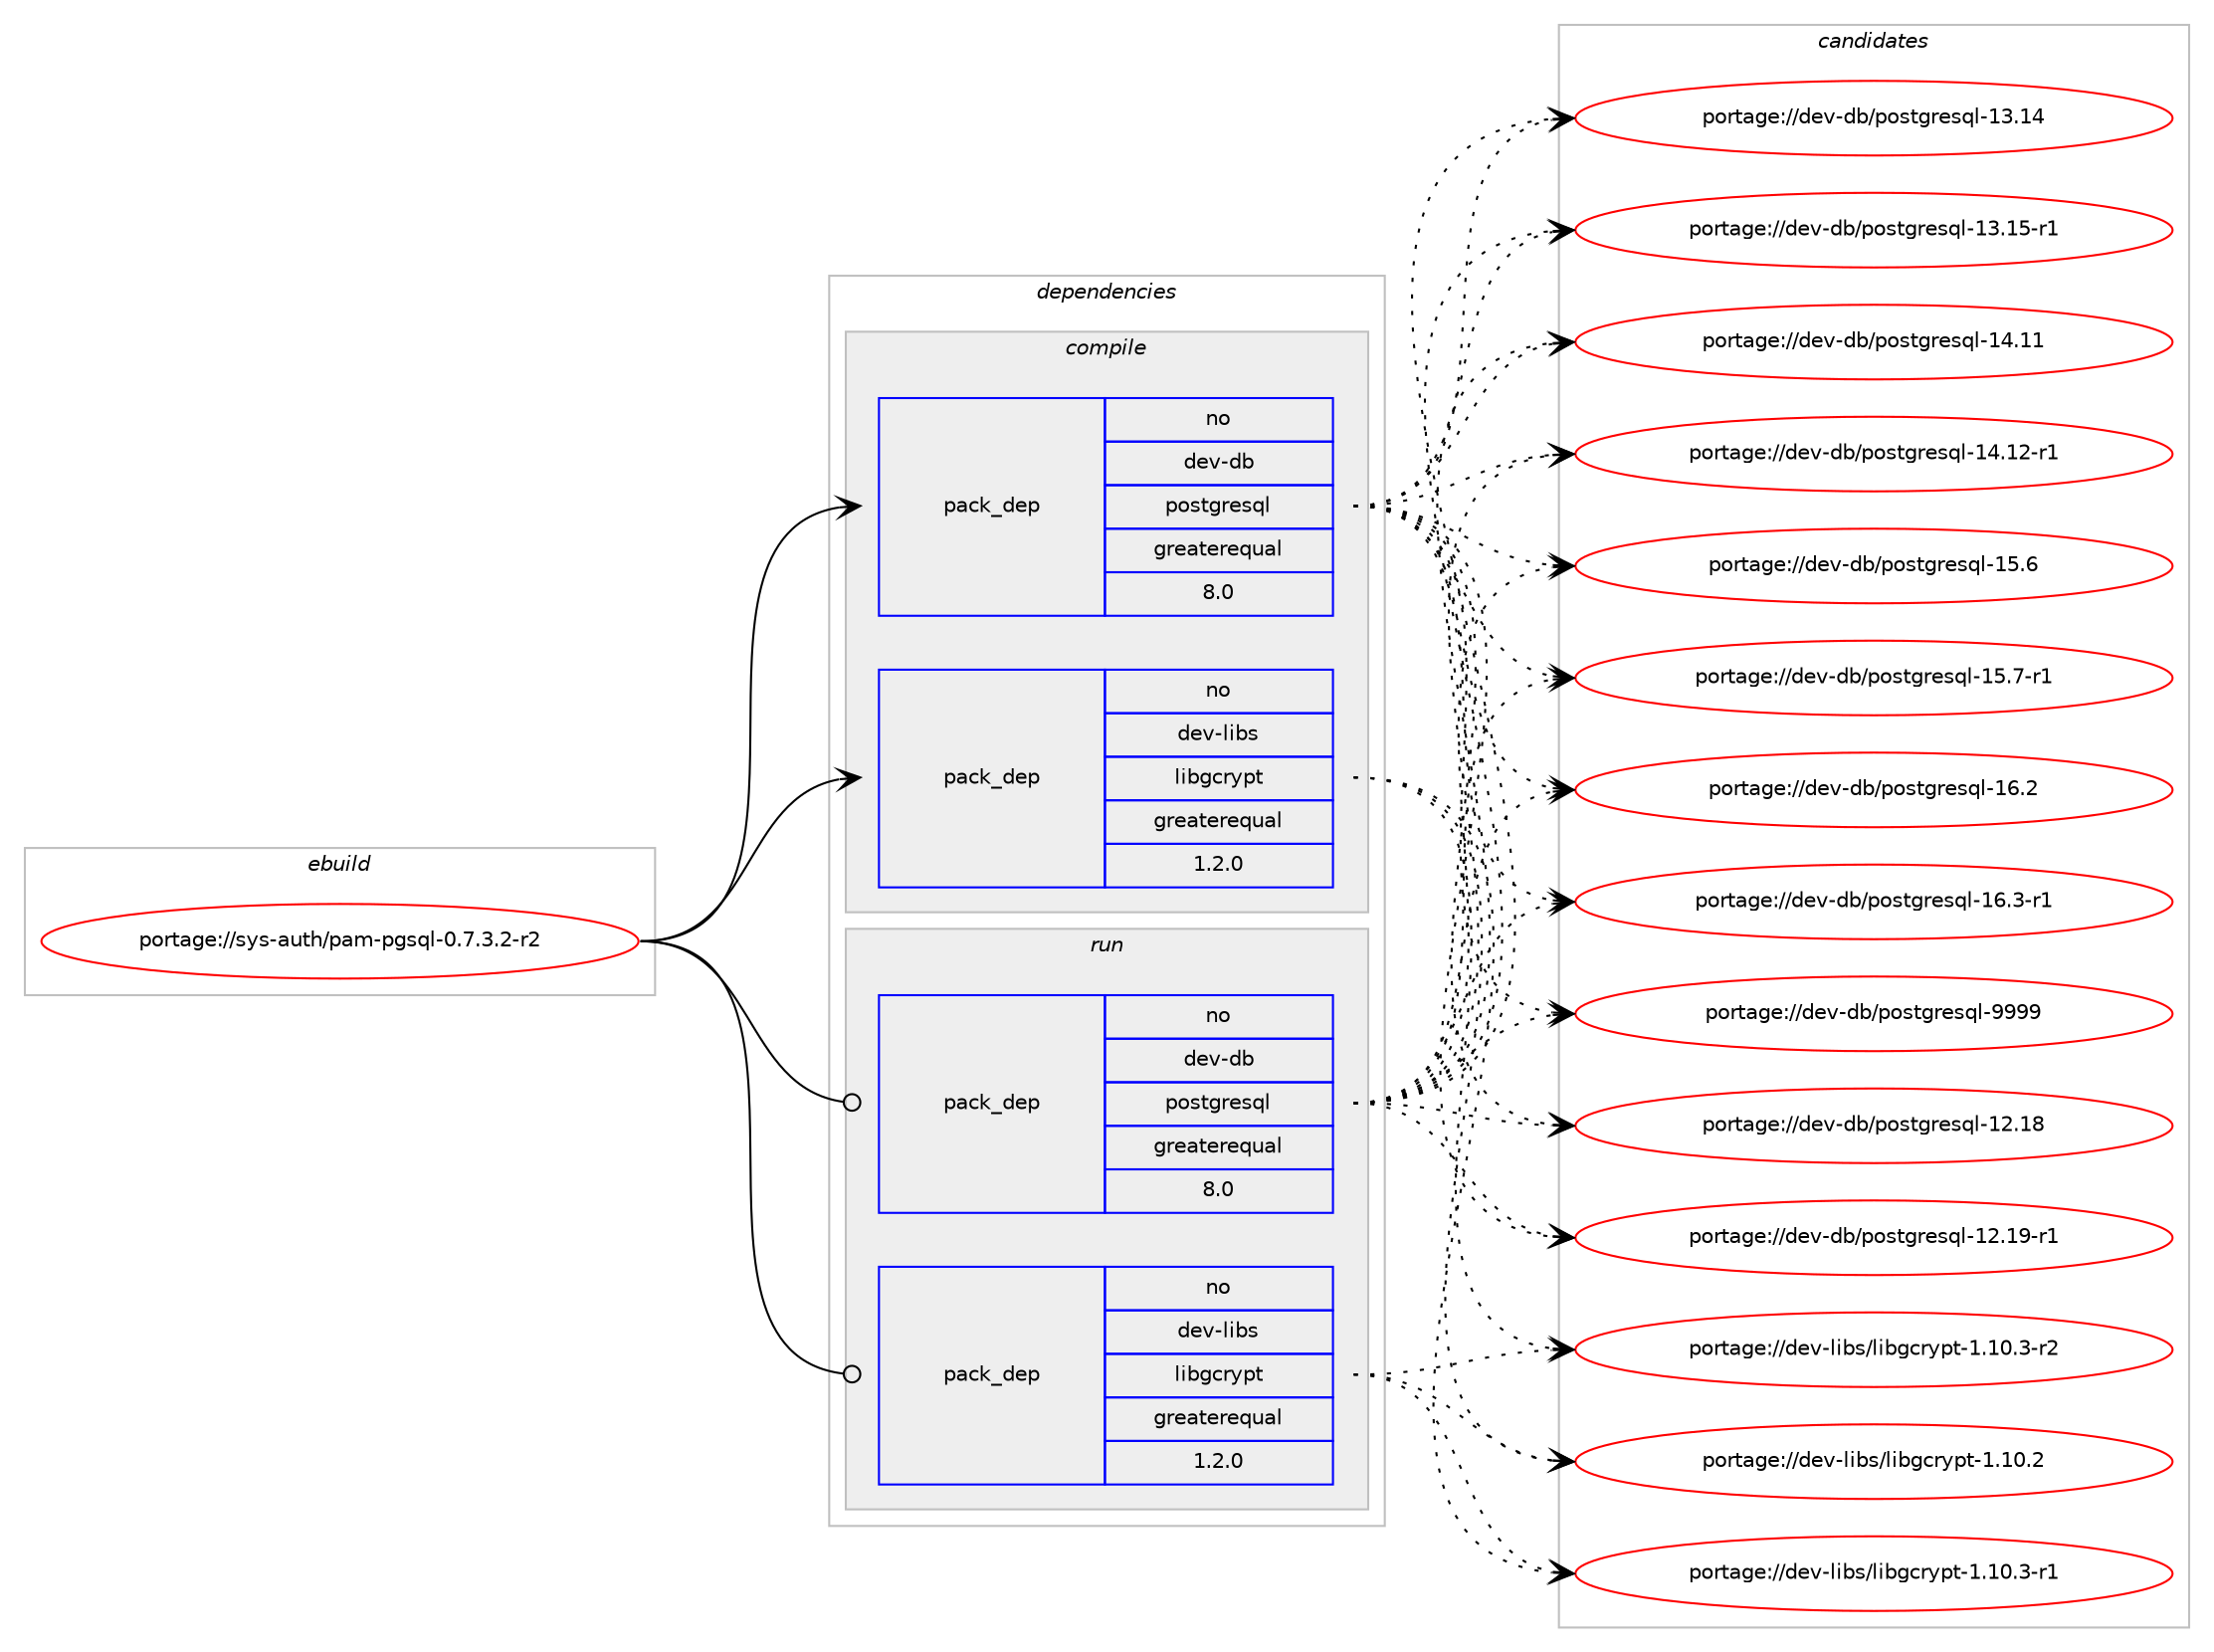 digraph prolog {

# *************
# Graph options
# *************

newrank=true;
concentrate=true;
compound=true;
graph [rankdir=LR,fontname=Helvetica,fontsize=10,ranksep=1.5];#, ranksep=2.5, nodesep=0.2];
edge  [arrowhead=vee];
node  [fontname=Helvetica,fontsize=10];

# **********
# The ebuild
# **********

subgraph cluster_leftcol {
color=gray;
rank=same;
label=<<i>ebuild</i>>;
id [label="portage://sys-auth/pam-pgsql-0.7.3.2-r2", color=red, width=4, href="../sys-auth/pam-pgsql-0.7.3.2-r2.svg"];
}

# ****************
# The dependencies
# ****************

subgraph cluster_midcol {
color=gray;
label=<<i>dependencies</i>>;
subgraph cluster_compile {
fillcolor="#eeeeee";
style=filled;
label=<<i>compile</i>>;
subgraph pack490 {
dependency1618 [label=<<TABLE BORDER="0" CELLBORDER="1" CELLSPACING="0" CELLPADDING="4" WIDTH="220"><TR><TD ROWSPAN="6" CELLPADDING="30">pack_dep</TD></TR><TR><TD WIDTH="110">no</TD></TR><TR><TD>dev-db</TD></TR><TR><TD>postgresql</TD></TR><TR><TD>greaterequal</TD></TR><TR><TD>8.0</TD></TR></TABLE>>, shape=none, color=blue];
}
id:e -> dependency1618:w [weight=20,style="solid",arrowhead="vee"];
subgraph pack491 {
dependency1619 [label=<<TABLE BORDER="0" CELLBORDER="1" CELLSPACING="0" CELLPADDING="4" WIDTH="220"><TR><TD ROWSPAN="6" CELLPADDING="30">pack_dep</TD></TR><TR><TD WIDTH="110">no</TD></TR><TR><TD>dev-libs</TD></TR><TR><TD>libgcrypt</TD></TR><TR><TD>greaterequal</TD></TR><TR><TD>1.2.0</TD></TR></TABLE>>, shape=none, color=blue];
}
id:e -> dependency1619:w [weight=20,style="solid",arrowhead="vee"];
# *** BEGIN UNKNOWN DEPENDENCY TYPE (TODO) ***
# id -> package_dependency(portage://sys-auth/pam-pgsql-0.7.3.2-r2,install,no,sys-libs,pam,none,[,,],[],[])
# *** END UNKNOWN DEPENDENCY TYPE (TODO) ***

# *** BEGIN UNKNOWN DEPENDENCY TYPE (TODO) ***
# id -> package_dependency(portage://sys-auth/pam-pgsql-0.7.3.2-r2,install,no,virtual,libcrypt,none,[,,],any_same_slot,[])
# *** END UNKNOWN DEPENDENCY TYPE (TODO) ***

}
subgraph cluster_compileandrun {
fillcolor="#eeeeee";
style=filled;
label=<<i>compile and run</i>>;
}
subgraph cluster_run {
fillcolor="#eeeeee";
style=filled;
label=<<i>run</i>>;
subgraph pack492 {
dependency1620 [label=<<TABLE BORDER="0" CELLBORDER="1" CELLSPACING="0" CELLPADDING="4" WIDTH="220"><TR><TD ROWSPAN="6" CELLPADDING="30">pack_dep</TD></TR><TR><TD WIDTH="110">no</TD></TR><TR><TD>dev-db</TD></TR><TR><TD>postgresql</TD></TR><TR><TD>greaterequal</TD></TR><TR><TD>8.0</TD></TR></TABLE>>, shape=none, color=blue];
}
id:e -> dependency1620:w [weight=20,style="solid",arrowhead="odot"];
subgraph pack493 {
dependency1621 [label=<<TABLE BORDER="0" CELLBORDER="1" CELLSPACING="0" CELLPADDING="4" WIDTH="220"><TR><TD ROWSPAN="6" CELLPADDING="30">pack_dep</TD></TR><TR><TD WIDTH="110">no</TD></TR><TR><TD>dev-libs</TD></TR><TR><TD>libgcrypt</TD></TR><TR><TD>greaterequal</TD></TR><TR><TD>1.2.0</TD></TR></TABLE>>, shape=none, color=blue];
}
id:e -> dependency1621:w [weight=20,style="solid",arrowhead="odot"];
# *** BEGIN UNKNOWN DEPENDENCY TYPE (TODO) ***
# id -> package_dependency(portage://sys-auth/pam-pgsql-0.7.3.2-r2,run,no,sys-libs,pam,none,[,,],[],[])
# *** END UNKNOWN DEPENDENCY TYPE (TODO) ***

# *** BEGIN UNKNOWN DEPENDENCY TYPE (TODO) ***
# id -> package_dependency(portage://sys-auth/pam-pgsql-0.7.3.2-r2,run,no,virtual,libcrypt,none,[,,],any_same_slot,[])
# *** END UNKNOWN DEPENDENCY TYPE (TODO) ***

}
}

# **************
# The candidates
# **************

subgraph cluster_choices {
rank=same;
color=gray;
label=<<i>candidates</i>>;

subgraph choice490 {
color=black;
nodesep=1;
choice100101118451009847112111115116103114101115113108454950464956 [label="portage://dev-db/postgresql-12.18", color=red, width=4,href="../dev-db/postgresql-12.18.svg"];
choice1001011184510098471121111151161031141011151131084549504649574511449 [label="portage://dev-db/postgresql-12.19-r1", color=red, width=4,href="../dev-db/postgresql-12.19-r1.svg"];
choice100101118451009847112111115116103114101115113108454951464952 [label="portage://dev-db/postgresql-13.14", color=red, width=4,href="../dev-db/postgresql-13.14.svg"];
choice1001011184510098471121111151161031141011151131084549514649534511449 [label="portage://dev-db/postgresql-13.15-r1", color=red, width=4,href="../dev-db/postgresql-13.15-r1.svg"];
choice100101118451009847112111115116103114101115113108454952464949 [label="portage://dev-db/postgresql-14.11", color=red, width=4,href="../dev-db/postgresql-14.11.svg"];
choice1001011184510098471121111151161031141011151131084549524649504511449 [label="portage://dev-db/postgresql-14.12-r1", color=red, width=4,href="../dev-db/postgresql-14.12-r1.svg"];
choice1001011184510098471121111151161031141011151131084549534654 [label="portage://dev-db/postgresql-15.6", color=red, width=4,href="../dev-db/postgresql-15.6.svg"];
choice10010111845100984711211111511610311410111511310845495346554511449 [label="portage://dev-db/postgresql-15.7-r1", color=red, width=4,href="../dev-db/postgresql-15.7-r1.svg"];
choice1001011184510098471121111151161031141011151131084549544650 [label="portage://dev-db/postgresql-16.2", color=red, width=4,href="../dev-db/postgresql-16.2.svg"];
choice10010111845100984711211111511610311410111511310845495446514511449 [label="portage://dev-db/postgresql-16.3-r1", color=red, width=4,href="../dev-db/postgresql-16.3-r1.svg"];
choice1001011184510098471121111151161031141011151131084557575757 [label="portage://dev-db/postgresql-9999", color=red, width=4,href="../dev-db/postgresql-9999.svg"];
dependency1618:e -> choice100101118451009847112111115116103114101115113108454950464956:w [style=dotted,weight="100"];
dependency1618:e -> choice1001011184510098471121111151161031141011151131084549504649574511449:w [style=dotted,weight="100"];
dependency1618:e -> choice100101118451009847112111115116103114101115113108454951464952:w [style=dotted,weight="100"];
dependency1618:e -> choice1001011184510098471121111151161031141011151131084549514649534511449:w [style=dotted,weight="100"];
dependency1618:e -> choice100101118451009847112111115116103114101115113108454952464949:w [style=dotted,weight="100"];
dependency1618:e -> choice1001011184510098471121111151161031141011151131084549524649504511449:w [style=dotted,weight="100"];
dependency1618:e -> choice1001011184510098471121111151161031141011151131084549534654:w [style=dotted,weight="100"];
dependency1618:e -> choice10010111845100984711211111511610311410111511310845495346554511449:w [style=dotted,weight="100"];
dependency1618:e -> choice1001011184510098471121111151161031141011151131084549544650:w [style=dotted,weight="100"];
dependency1618:e -> choice10010111845100984711211111511610311410111511310845495446514511449:w [style=dotted,weight="100"];
dependency1618:e -> choice1001011184510098471121111151161031141011151131084557575757:w [style=dotted,weight="100"];
}
subgraph choice491 {
color=black;
nodesep=1;
choice100101118451081059811547108105981039911412111211645494649484650 [label="portage://dev-libs/libgcrypt-1.10.2", color=red, width=4,href="../dev-libs/libgcrypt-1.10.2.svg"];
choice1001011184510810598115471081059810399114121112116454946494846514511449 [label="portage://dev-libs/libgcrypt-1.10.3-r1", color=red, width=4,href="../dev-libs/libgcrypt-1.10.3-r1.svg"];
choice1001011184510810598115471081059810399114121112116454946494846514511450 [label="portage://dev-libs/libgcrypt-1.10.3-r2", color=red, width=4,href="../dev-libs/libgcrypt-1.10.3-r2.svg"];
dependency1619:e -> choice100101118451081059811547108105981039911412111211645494649484650:w [style=dotted,weight="100"];
dependency1619:e -> choice1001011184510810598115471081059810399114121112116454946494846514511449:w [style=dotted,weight="100"];
dependency1619:e -> choice1001011184510810598115471081059810399114121112116454946494846514511450:w [style=dotted,weight="100"];
}
subgraph choice492 {
color=black;
nodesep=1;
choice100101118451009847112111115116103114101115113108454950464956 [label="portage://dev-db/postgresql-12.18", color=red, width=4,href="../dev-db/postgresql-12.18.svg"];
choice1001011184510098471121111151161031141011151131084549504649574511449 [label="portage://dev-db/postgresql-12.19-r1", color=red, width=4,href="../dev-db/postgresql-12.19-r1.svg"];
choice100101118451009847112111115116103114101115113108454951464952 [label="portage://dev-db/postgresql-13.14", color=red, width=4,href="../dev-db/postgresql-13.14.svg"];
choice1001011184510098471121111151161031141011151131084549514649534511449 [label="portage://dev-db/postgresql-13.15-r1", color=red, width=4,href="../dev-db/postgresql-13.15-r1.svg"];
choice100101118451009847112111115116103114101115113108454952464949 [label="portage://dev-db/postgresql-14.11", color=red, width=4,href="../dev-db/postgresql-14.11.svg"];
choice1001011184510098471121111151161031141011151131084549524649504511449 [label="portage://dev-db/postgresql-14.12-r1", color=red, width=4,href="../dev-db/postgresql-14.12-r1.svg"];
choice1001011184510098471121111151161031141011151131084549534654 [label="portage://dev-db/postgresql-15.6", color=red, width=4,href="../dev-db/postgresql-15.6.svg"];
choice10010111845100984711211111511610311410111511310845495346554511449 [label="portage://dev-db/postgresql-15.7-r1", color=red, width=4,href="../dev-db/postgresql-15.7-r1.svg"];
choice1001011184510098471121111151161031141011151131084549544650 [label="portage://dev-db/postgresql-16.2", color=red, width=4,href="../dev-db/postgresql-16.2.svg"];
choice10010111845100984711211111511610311410111511310845495446514511449 [label="portage://dev-db/postgresql-16.3-r1", color=red, width=4,href="../dev-db/postgresql-16.3-r1.svg"];
choice1001011184510098471121111151161031141011151131084557575757 [label="portage://dev-db/postgresql-9999", color=red, width=4,href="../dev-db/postgresql-9999.svg"];
dependency1620:e -> choice100101118451009847112111115116103114101115113108454950464956:w [style=dotted,weight="100"];
dependency1620:e -> choice1001011184510098471121111151161031141011151131084549504649574511449:w [style=dotted,weight="100"];
dependency1620:e -> choice100101118451009847112111115116103114101115113108454951464952:w [style=dotted,weight="100"];
dependency1620:e -> choice1001011184510098471121111151161031141011151131084549514649534511449:w [style=dotted,weight="100"];
dependency1620:e -> choice100101118451009847112111115116103114101115113108454952464949:w [style=dotted,weight="100"];
dependency1620:e -> choice1001011184510098471121111151161031141011151131084549524649504511449:w [style=dotted,weight="100"];
dependency1620:e -> choice1001011184510098471121111151161031141011151131084549534654:w [style=dotted,weight="100"];
dependency1620:e -> choice10010111845100984711211111511610311410111511310845495346554511449:w [style=dotted,weight="100"];
dependency1620:e -> choice1001011184510098471121111151161031141011151131084549544650:w [style=dotted,weight="100"];
dependency1620:e -> choice10010111845100984711211111511610311410111511310845495446514511449:w [style=dotted,weight="100"];
dependency1620:e -> choice1001011184510098471121111151161031141011151131084557575757:w [style=dotted,weight="100"];
}
subgraph choice493 {
color=black;
nodesep=1;
choice100101118451081059811547108105981039911412111211645494649484650 [label="portage://dev-libs/libgcrypt-1.10.2", color=red, width=4,href="../dev-libs/libgcrypt-1.10.2.svg"];
choice1001011184510810598115471081059810399114121112116454946494846514511449 [label="portage://dev-libs/libgcrypt-1.10.3-r1", color=red, width=4,href="../dev-libs/libgcrypt-1.10.3-r1.svg"];
choice1001011184510810598115471081059810399114121112116454946494846514511450 [label="portage://dev-libs/libgcrypt-1.10.3-r2", color=red, width=4,href="../dev-libs/libgcrypt-1.10.3-r2.svg"];
dependency1621:e -> choice100101118451081059811547108105981039911412111211645494649484650:w [style=dotted,weight="100"];
dependency1621:e -> choice1001011184510810598115471081059810399114121112116454946494846514511449:w [style=dotted,weight="100"];
dependency1621:e -> choice1001011184510810598115471081059810399114121112116454946494846514511450:w [style=dotted,weight="100"];
}
}

}
